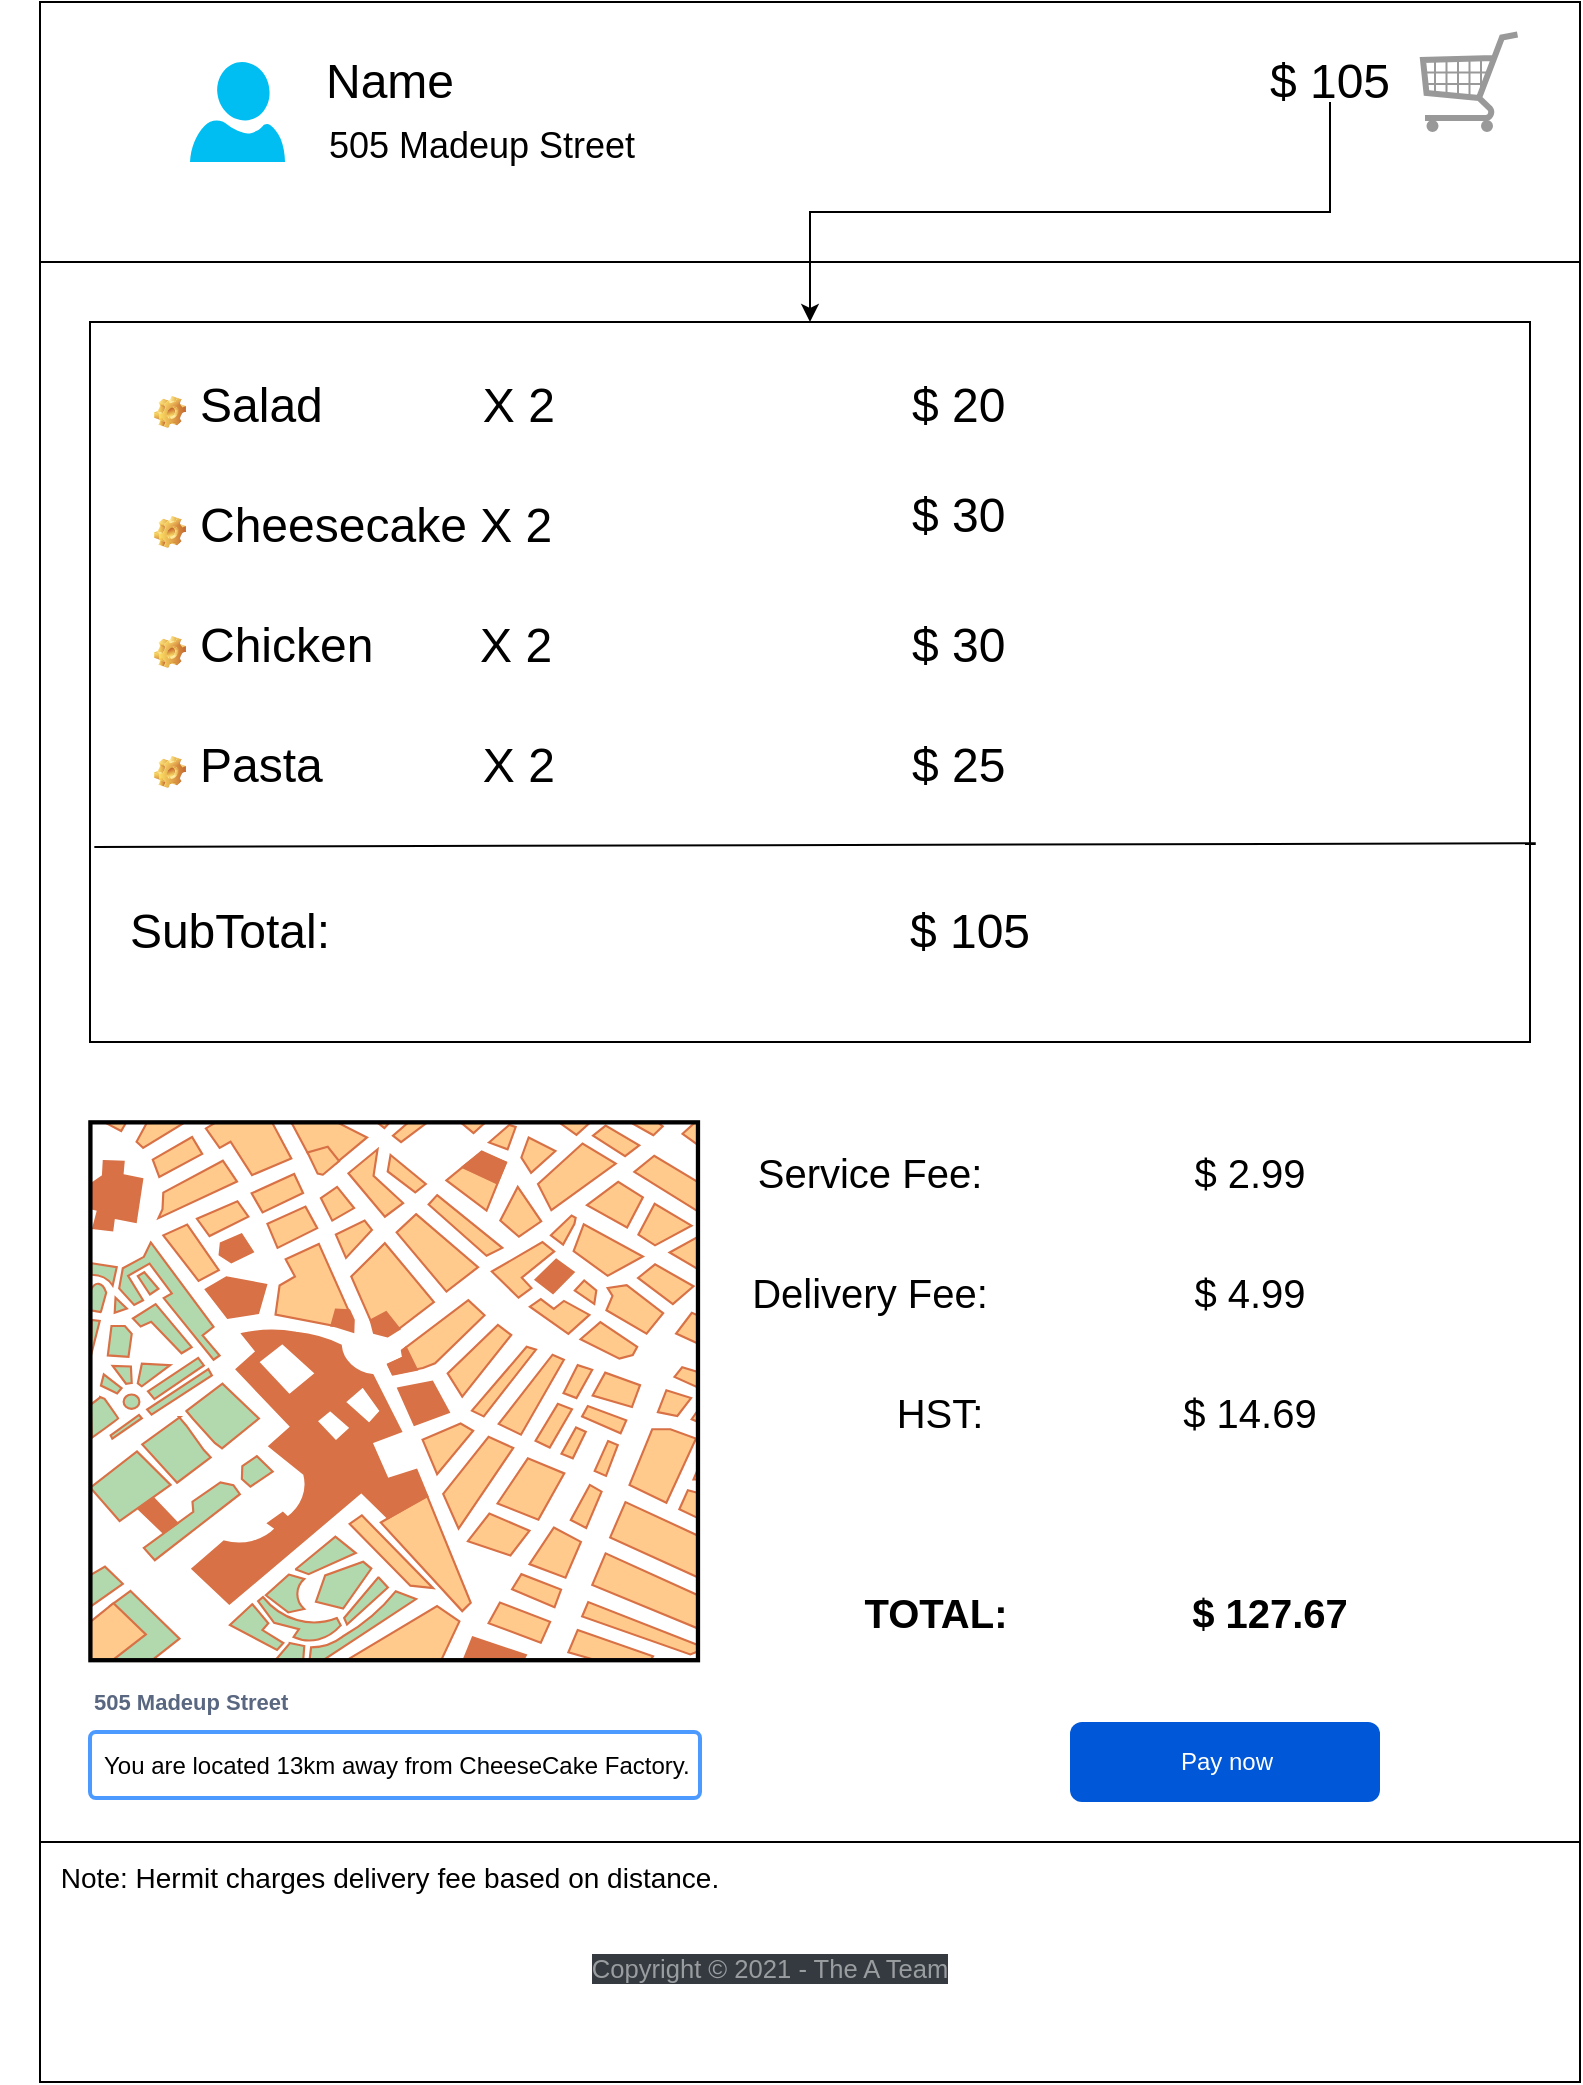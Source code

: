 <mxfile version="14.2.3" type="github">
  <diagram id="Dsd_q3NShloHZUIEmD8v" name="Page-1">
    <mxGraphModel dx="1960" dy="1191" grid="1" gridSize="10" guides="1" tooltips="1" connect="1" arrows="1" fold="1" page="1" pageScale="1" pageWidth="850" pageHeight="1100" math="0" shadow="0">
      <root>
        <mxCell id="0" />
        <mxCell id="1" parent="0" />
        <mxCell id="9V02hcsxAUx-ZT7_dg2K-2" value="" style="rounded=0;whiteSpace=wrap;html=1;" parent="1" vertex="1">
          <mxGeometry x="40" y="40" width="770" height="1040" as="geometry" />
        </mxCell>
        <mxCell id="9V02hcsxAUx-ZT7_dg2K-5" value="" style="rounded=0;whiteSpace=wrap;html=1;" parent="1" vertex="1">
          <mxGeometry x="40" y="40" width="770" height="130" as="geometry" />
        </mxCell>
        <mxCell id="9V02hcsxAUx-ZT7_dg2K-6" value="" style="verticalLabelPosition=bottom;shadow=0;dashed=0;align=center;html=1;verticalAlign=top;strokeWidth=1;shape=mxgraph.mockup.misc.map;" parent="1" vertex="1">
          <mxGeometry x="65" y="600" width="305" height="270" as="geometry" />
        </mxCell>
        <mxCell id="9V02hcsxAUx-ZT7_dg2K-7" value="" style="rounded=0;whiteSpace=wrap;html=1;" parent="1" vertex="1">
          <mxGeometry x="65" y="200" width="720" height="360" as="geometry" />
        </mxCell>
        <mxCell id="9V02hcsxAUx-ZT7_dg2K-9" value="Salad            X 2&#xa;" style="label;fontStyle=0;strokeColor=none;fillColor=none;align=left;verticalAlign=top;overflow=hidden;spacingLeft=28;spacingRight=4;rotatable=0;points=[[0,0.5],[1,0.5]];portConstraint=eastwest;imageWidth=16;imageHeight=16;image=img/clipart/Gear_128x128.png;fontSize=24;" parent="1" vertex="1">
          <mxGeometry x="90" y="220" width="220" height="50" as="geometry" />
        </mxCell>
        <mxCell id="9V02hcsxAUx-ZT7_dg2K-13" value="$ 20" style="text;strokeColor=none;fillColor=none;align=left;verticalAlign=top;spacingLeft=4;spacingRight=4;overflow=hidden;rotatable=0;points=[[0,0.5],[1,0.5]];portConstraint=eastwest;fontSize=24;" parent="1" vertex="1">
          <mxGeometry x="470" y="220" width="190" height="60" as="geometry" />
        </mxCell>
        <mxCell id="9V02hcsxAUx-ZT7_dg2K-14" value="Cheesecake X 2&#xa;" style="label;fontStyle=0;strokeColor=none;fillColor=none;align=left;verticalAlign=top;overflow=hidden;spacingLeft=28;spacingRight=4;rotatable=0;points=[[0,0.5],[1,0.5]];portConstraint=eastwest;imageWidth=16;imageHeight=16;image=img/clipart/Gear_128x128.png;fontSize=24;" parent="1" vertex="1">
          <mxGeometry x="90" y="280" width="250" height="50" as="geometry" />
        </mxCell>
        <mxCell id="9V02hcsxAUx-ZT7_dg2K-15" value="Chicken        X 2&#xa;" style="label;fontStyle=0;strokeColor=none;fillColor=none;align=left;verticalAlign=top;overflow=hidden;spacingLeft=28;spacingRight=4;rotatable=0;points=[[0,0.5],[1,0.5]];portConstraint=eastwest;imageWidth=16;imageHeight=16;image=img/clipart/Gear_128x128.png;fontSize=24;" parent="1" vertex="1">
          <mxGeometry x="90" y="340" width="220" height="50" as="geometry" />
        </mxCell>
        <mxCell id="9V02hcsxAUx-ZT7_dg2K-16" value="Pasta            X 2&#xa;" style="label;fontStyle=0;strokeColor=none;fillColor=none;align=left;verticalAlign=top;overflow=hidden;spacingLeft=28;spacingRight=4;rotatable=0;points=[[0,0.5],[1,0.5]];portConstraint=eastwest;imageWidth=16;imageHeight=16;image=img/clipart/Gear_128x128.png;fontSize=24;" parent="1" vertex="1">
          <mxGeometry x="90" y="400" width="220" height="50" as="geometry" />
        </mxCell>
        <mxCell id="9V02hcsxAUx-ZT7_dg2K-17" value="$ 30" style="text;strokeColor=none;fillColor=none;align=left;verticalAlign=top;spacingLeft=4;spacingRight=4;overflow=hidden;rotatable=0;points=[[0,0.5],[1,0.5]];portConstraint=eastwest;fontSize=24;" parent="1" vertex="1">
          <mxGeometry x="470" y="275" width="190" height="60" as="geometry" />
        </mxCell>
        <mxCell id="9V02hcsxAUx-ZT7_dg2K-18" value="$ 30" style="text;strokeColor=none;fillColor=none;align=left;verticalAlign=top;spacingLeft=4;spacingRight=4;overflow=hidden;rotatable=0;points=[[0,0.5],[1,0.5]];portConstraint=eastwest;fontSize=24;" parent="1" vertex="1">
          <mxGeometry x="470" y="340" width="190" height="60" as="geometry" />
        </mxCell>
        <mxCell id="9V02hcsxAUx-ZT7_dg2K-19" value="$ 25" style="text;strokeColor=none;fillColor=none;align=left;verticalAlign=top;spacingLeft=4;spacingRight=4;overflow=hidden;rotatable=0;points=[[0,0.5],[1,0.5]];portConstraint=eastwest;fontSize=24;" parent="1" vertex="1">
          <mxGeometry x="470" y="400" width="190" height="60" as="geometry" />
        </mxCell>
        <mxCell id="9V02hcsxAUx-ZT7_dg2K-20" value="" style="verticalLabelPosition=bottom;html=1;verticalAlign=top;align=center;strokeColor=none;fillColor=#00BEF2;shape=mxgraph.azure.user;fontSize=24;" parent="1" vertex="1">
          <mxGeometry x="115" y="70" width="47.5" height="50" as="geometry" />
        </mxCell>
        <mxCell id="9V02hcsxAUx-ZT7_dg2K-21" value="Name" style="text;html=1;strokeColor=none;fillColor=none;align=center;verticalAlign=middle;whiteSpace=wrap;rounded=0;fontSize=24;" parent="1" vertex="1">
          <mxGeometry x="195" y="70" width="40" height="20" as="geometry" />
        </mxCell>
        <mxCell id="9V02hcsxAUx-ZT7_dg2K-22" value="" style="verticalLabelPosition=bottom;shadow=0;dashed=0;align=center;html=1;verticalAlign=top;strokeWidth=1;shape=mxgraph.mockup.misc.shoppingCart;strokeColor=#999999;fontSize=24;" parent="1" vertex="1">
          <mxGeometry x="730" y="55" width="50" height="50" as="geometry" />
        </mxCell>
        <mxCell id="9V02hcsxAUx-ZT7_dg2K-24" value="" style="edgeStyle=orthogonalEdgeStyle;rounded=0;orthogonalLoop=1;jettySize=auto;html=1;fontSize=24;" parent="1" source="9V02hcsxAUx-ZT7_dg2K-23" target="9V02hcsxAUx-ZT7_dg2K-7" edge="1">
          <mxGeometry relative="1" as="geometry" />
        </mxCell>
        <mxCell id="9V02hcsxAUx-ZT7_dg2K-23" value="$ 105" style="text;html=1;strokeColor=none;fillColor=none;align=center;verticalAlign=middle;whiteSpace=wrap;rounded=0;fontSize=24;" parent="1" vertex="1">
          <mxGeometry x="650" y="70" width="70" height="20" as="geometry" />
        </mxCell>
        <mxCell id="9V02hcsxAUx-ZT7_dg2K-25" value="&lt;font style=&quot;font-size: 18px&quot;&gt;505 Madeup Street&lt;/font&gt;" style="text;html=1;strokeColor=none;fillColor=none;align=center;verticalAlign=middle;whiteSpace=wrap;rounded=0;fontSize=24;" parent="1" vertex="1">
          <mxGeometry x="176" y="90" width="170" height="40" as="geometry" />
        </mxCell>
        <mxCell id="9V02hcsxAUx-ZT7_dg2K-27" value="" style="endArrow=none;html=1;fontSize=24;entryX=1.004;entryY=0.724;entryDx=0;entryDy=0;entryPerimeter=0;exitX=0.003;exitY=0.729;exitDx=0;exitDy=0;exitPerimeter=0;" parent="1" source="9V02hcsxAUx-ZT7_dg2K-7" target="9V02hcsxAUx-ZT7_dg2K-7" edge="1">
          <mxGeometry width="50" height="50" relative="1" as="geometry">
            <mxPoint x="110" y="560" as="sourcePoint" />
            <mxPoint x="160" y="510" as="targetPoint" />
            <Array as="points" />
          </mxGeometry>
        </mxCell>
        <mxCell id="9V02hcsxAUx-ZT7_dg2K-28" value="SubTotal:" style="text;html=1;strokeColor=none;fillColor=none;align=center;verticalAlign=middle;whiteSpace=wrap;rounded=0;fontSize=24;" parent="1" vertex="1">
          <mxGeometry x="80" y="490" width="110" height="30" as="geometry" />
        </mxCell>
        <mxCell id="9V02hcsxAUx-ZT7_dg2K-30" value="$ 105" style="text;html=1;strokeColor=none;fillColor=none;align=center;verticalAlign=middle;whiteSpace=wrap;rounded=0;fontSize=24;" parent="1" vertex="1">
          <mxGeometry x="450" y="490" width="110" height="30" as="geometry" />
        </mxCell>
        <mxCell id="9V02hcsxAUx-ZT7_dg2K-33" value="&lt;font style=&quot;font-size: 20px&quot;&gt;Service Fee:&lt;/font&gt;" style="text;html=1;strokeColor=none;fillColor=none;align=center;verticalAlign=middle;whiteSpace=wrap;rounded=0;fontSize=24;" parent="1" vertex="1">
          <mxGeometry x="390" y="610" width="130" height="30" as="geometry" />
        </mxCell>
        <mxCell id="9V02hcsxAUx-ZT7_dg2K-34" value="&lt;span style=&quot;font-size: 20px&quot;&gt;$ 2.99&lt;/span&gt;" style="text;html=1;strokeColor=none;fillColor=none;align=center;verticalAlign=middle;whiteSpace=wrap;rounded=0;fontSize=24;" parent="1" vertex="1">
          <mxGeometry x="580" y="610" width="130" height="30" as="geometry" />
        </mxCell>
        <mxCell id="9V02hcsxAUx-ZT7_dg2K-35" value="&lt;font style=&quot;font-size: 20px&quot;&gt;Delivery Fee:&lt;/font&gt;" style="text;html=1;strokeColor=none;fillColor=none;align=center;verticalAlign=middle;whiteSpace=wrap;rounded=0;fontSize=24;" parent="1" vertex="1">
          <mxGeometry x="390" y="670" width="130" height="30" as="geometry" />
        </mxCell>
        <mxCell id="9V02hcsxAUx-ZT7_dg2K-36" value="&lt;span style=&quot;font-size: 20px&quot;&gt;$ 4.99&lt;/span&gt;" style="text;html=1;strokeColor=none;fillColor=none;align=center;verticalAlign=middle;whiteSpace=wrap;rounded=0;fontSize=24;" parent="1" vertex="1">
          <mxGeometry x="580" y="670" width="130" height="30" as="geometry" />
        </mxCell>
        <mxCell id="9V02hcsxAUx-ZT7_dg2K-39" value="505 Madeup Street" style="fillColor=none;strokeColor=none;html=1;fontSize=11;fontStyle=0;align=left;fontColor=#596780;fontStyle=1;fontSize=11" parent="1" vertex="1">
          <mxGeometry x="65" y="880" width="240" height="20" as="geometry" />
        </mxCell>
        <mxCell id="9V02hcsxAUx-ZT7_dg2K-40" value="You are located 13km away from CheeseCake Factory." style="rounded=1;arcSize=9;align=left;spacingLeft=5;strokeColor=#4C9AFF;html=1;strokeWidth=2;fontSize=12" parent="1" vertex="1">
          <mxGeometry x="65" y="905" width="305" height="33" as="geometry" />
        </mxCell>
        <mxCell id="9V02hcsxAUx-ZT7_dg2K-41" value="" style="rounded=0;whiteSpace=wrap;html=1;fontSize=24;" parent="1" vertex="1">
          <mxGeometry x="40" y="960" width="770" height="120" as="geometry" />
        </mxCell>
        <mxCell id="9V02hcsxAUx-ZT7_dg2K-42" value="&lt;font style=&quot;font-size: 14px&quot;&gt;Note: Hermit charges delivery fee based on distance.&lt;/font&gt;" style="text;html=1;strokeColor=none;fillColor=none;align=center;verticalAlign=middle;whiteSpace=wrap;rounded=0;fontSize=24;" parent="1" vertex="1">
          <mxGeometry x="20" y="960" width="390" height="30" as="geometry" />
        </mxCell>
        <mxCell id="9V02hcsxAUx-ZT7_dg2K-43" value="&lt;span style=&quot;color: rgba(255 , 255 , 255 , 0.5) ; font-family: , &amp;#34;blinkmacsystemfont&amp;#34; , &amp;#34;segoe ui&amp;#34; , &amp;#34;roboto&amp;#34; , &amp;#34;helvetica neue&amp;#34; , &amp;#34;arial&amp;#34; , &amp;#34;noto sans&amp;#34; , sans-serif , &amp;#34;apple color emoji&amp;#34; , &amp;#34;segoe ui emoji&amp;#34; , &amp;#34;segoe ui symbol&amp;#34; , &amp;#34;noto color emoji&amp;#34; ; font-size: 12.8px ; background-color: rgb(52 , 58 , 64)&quot;&gt;Copyright © 2021 - The A Team&lt;/span&gt;" style="text;html=1;strokeColor=none;fillColor=none;align=center;verticalAlign=middle;whiteSpace=wrap;rounded=0;fontSize=24;" parent="1" vertex="1">
          <mxGeometry x="210" y="1005" width="390" height="30" as="geometry" />
        </mxCell>
        <mxCell id="9V02hcsxAUx-ZT7_dg2K-44" value="&lt;span style=&quot;font-size: 20px&quot;&gt;HST:&lt;/span&gt;" style="text;html=1;strokeColor=none;fillColor=none;align=center;verticalAlign=middle;whiteSpace=wrap;rounded=0;fontSize=24;" parent="1" vertex="1">
          <mxGeometry x="425" y="730" width="130" height="30" as="geometry" />
        </mxCell>
        <mxCell id="9V02hcsxAUx-ZT7_dg2K-45" value="&lt;span style=&quot;font-size: 20px&quot;&gt;$ 14.69&lt;/span&gt;" style="text;html=1;strokeColor=none;fillColor=none;align=center;verticalAlign=middle;whiteSpace=wrap;rounded=0;fontSize=24;" parent="1" vertex="1">
          <mxGeometry x="580" y="730" width="130" height="30" as="geometry" />
        </mxCell>
        <mxCell id="9V02hcsxAUx-ZT7_dg2K-46" value="&lt;span style=&quot;font-size: 20px&quot;&gt;&lt;b&gt;TOTAL:&lt;/b&gt;&lt;/span&gt;" style="text;html=1;strokeColor=none;fillColor=none;align=center;verticalAlign=middle;whiteSpace=wrap;rounded=0;fontSize=24;" parent="1" vertex="1">
          <mxGeometry x="422.5" y="830" width="130" height="30" as="geometry" />
        </mxCell>
        <mxCell id="9V02hcsxAUx-ZT7_dg2K-47" value="&lt;span style=&quot;font-size: 20px&quot;&gt;&lt;b&gt;$ 127.67&lt;/b&gt;&lt;/span&gt;" style="text;html=1;strokeColor=none;fillColor=none;align=center;verticalAlign=middle;whiteSpace=wrap;rounded=0;fontSize=24;" parent="1" vertex="1">
          <mxGeometry x="590" y="830" width="130" height="30" as="geometry" />
        </mxCell>
        <mxCell id="9V02hcsxAUx-ZT7_dg2K-52" value="Pay now" style="rounded=1;fillColor=#0057D8;align=center;strokeColor=none;html=1;fontColor=#ffffff;fontSize=12" parent="1" vertex="1">
          <mxGeometry x="555" y="900" width="155" height="40" as="geometry" />
        </mxCell>
      </root>
    </mxGraphModel>
  </diagram>
</mxfile>
